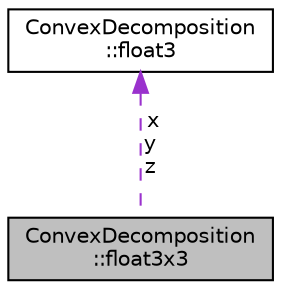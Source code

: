 digraph "ConvexDecomposition::float3x3"
{
  edge [fontname="Helvetica",fontsize="10",labelfontname="Helvetica",labelfontsize="10"];
  node [fontname="Helvetica",fontsize="10",shape=record];
  Node1 [label="ConvexDecomposition\l::float3x3",height=0.2,width=0.4,color="black", fillcolor="grey75", style="filled", fontcolor="black"];
  Node2 -> Node1 [dir="back",color="darkorchid3",fontsize="10",style="dashed",label=" x\ny\nz" ];
  Node2 [label="ConvexDecomposition\l::float3",height=0.2,width=0.4,color="black", fillcolor="white", style="filled",URL="$class_convex_decomposition_1_1float3.html"];
}

